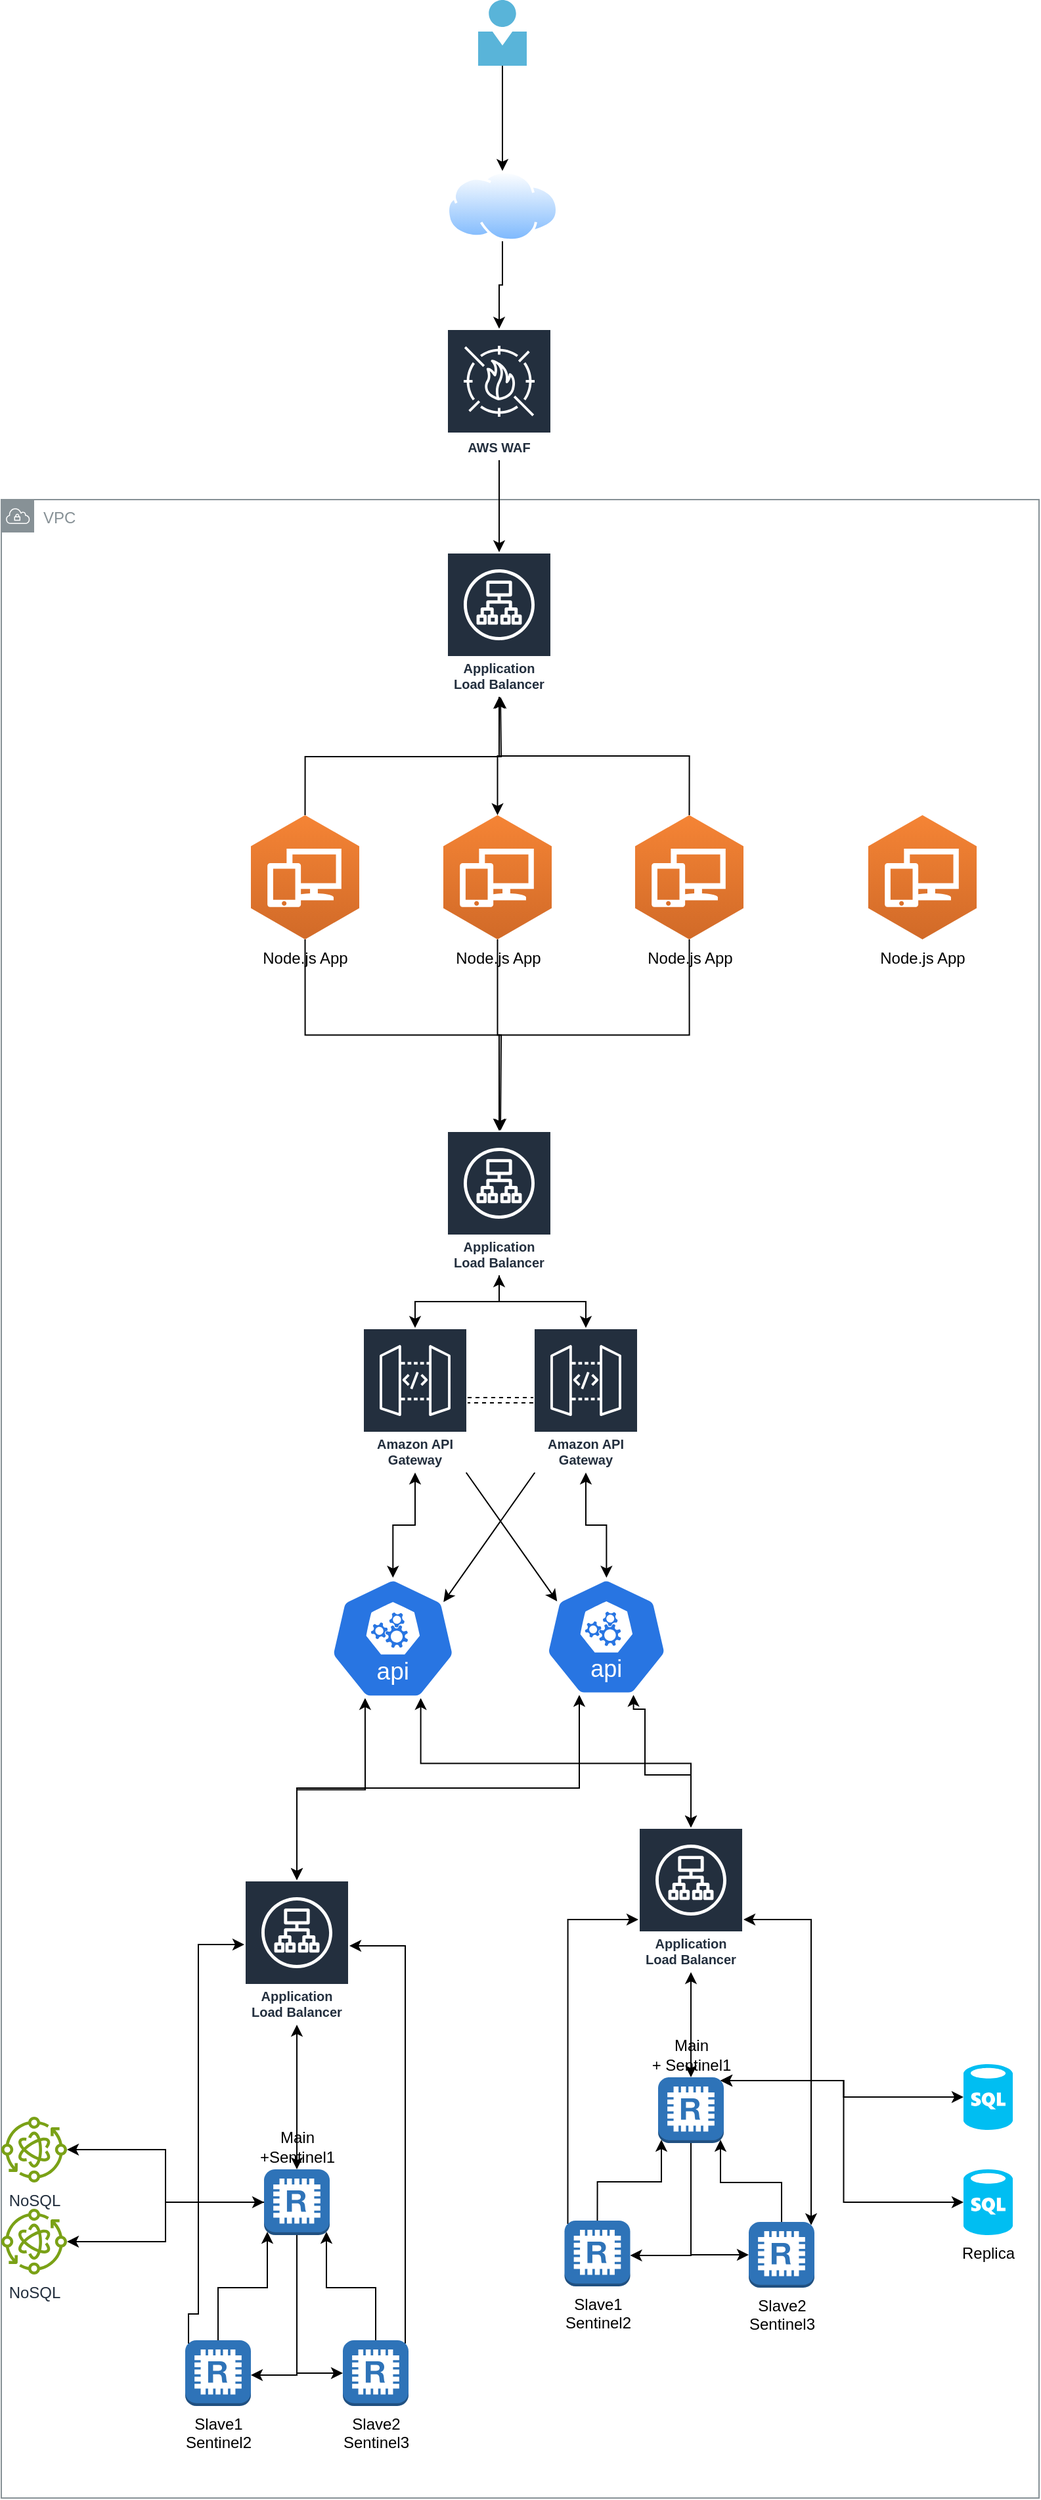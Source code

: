 <mxfile version="24.2.5" type="github">
  <diagram name="Strona-1" id="_UXoUQaS0UHk-LAeFGFy">
    <mxGraphModel dx="1434" dy="2043" grid="1" gridSize="10" guides="1" tooltips="1" connect="1" arrows="1" fold="1" page="1" pageScale="1" pageWidth="827" pageHeight="1169" math="0" shadow="0">
      <root>
        <mxCell id="0" />
        <mxCell id="1" parent="0" />
        <mxCell id="2yrz2G1F0jeu0n3cKdtY-82" value="VPC" style="sketch=0;outlineConnect=0;gradientColor=none;html=1;whiteSpace=wrap;fontSize=12;fontStyle=0;shape=mxgraph.aws4.group;grIcon=mxgraph.aws4.group_vpc;strokeColor=#879196;fillColor=none;verticalAlign=top;align=left;spacingLeft=30;fontColor=#879196;dashed=0;" parent="1" vertex="1">
          <mxGeometry x="20" y="-190" width="790" height="1520" as="geometry" />
        </mxCell>
        <mxCell id="2yrz2G1F0jeu0n3cKdtY-1" value="Replica&lt;div&gt;&lt;br&gt;&lt;/div&gt;" style="verticalLabelPosition=bottom;html=1;verticalAlign=top;align=center;strokeColor=none;fillColor=#00BEF2;shape=mxgraph.azure.sql_database;" parent="1" vertex="1">
          <mxGeometry x="752.5" y="1080" width="37.5" height="50" as="geometry" />
        </mxCell>
        <mxCell id="2yrz2G1F0jeu0n3cKdtY-2" value="" style="verticalLabelPosition=bottom;html=1;verticalAlign=top;align=center;strokeColor=none;fillColor=#00BEF2;shape=mxgraph.azure.sql_database;" parent="1" vertex="1">
          <mxGeometry x="752.5" y="1000" width="37.5" height="50" as="geometry" />
        </mxCell>
        <mxCell id="2yrz2G1F0jeu0n3cKdtY-3" value="NoSQL" style="sketch=0;outlineConnect=0;fontColor=#232F3E;gradientColor=none;fillColor=#7AA116;strokeColor=none;dashed=0;verticalLabelPosition=bottom;verticalAlign=top;align=center;html=1;fontSize=12;fontStyle=0;aspect=fixed;pointerEvents=1;shape=mxgraph.aws4.iot_greengrass_component_nucleus;" parent="1" vertex="1">
          <mxGeometry x="20" y="1110" width="50" height="50" as="geometry" />
        </mxCell>
        <mxCell id="2yrz2G1F0jeu0n3cKdtY-81" value="" style="edgeStyle=orthogonalEdgeStyle;rounded=0;orthogonalLoop=1;jettySize=auto;html=1;" parent="1" source="2yrz2G1F0jeu0n3cKdtY-4" target="2yrz2G1F0jeu0n3cKdtY-79" edge="1">
          <mxGeometry relative="1" as="geometry" />
        </mxCell>
        <mxCell id="2yrz2G1F0jeu0n3cKdtY-4" value="" style="image;sketch=0;aspect=fixed;html=1;points=[];align=center;fontSize=12;image=img/lib/mscae/Person.svg;" parent="1" vertex="1">
          <mxGeometry x="383" y="-570" width="37" height="50" as="geometry" />
        </mxCell>
        <mxCell id="2yrz2G1F0jeu0n3cKdtY-26" style="rounded=0;orthogonalLoop=1;jettySize=auto;html=1;exitX=0.9;exitY=0.2;exitDx=0;exitDy=0;exitPerimeter=0;strokeColor=default;startArrow=classic;startFill=1;endArrow=none;endFill=0;" parent="1" source="2yrz2G1F0jeu0n3cKdtY-5" target="2yrz2G1F0jeu0n3cKdtY-12" edge="1">
          <mxGeometry relative="1" as="geometry" />
        </mxCell>
        <mxCell id="2yrz2G1F0jeu0n3cKdtY-61" style="edgeStyle=orthogonalEdgeStyle;rounded=0;orthogonalLoop=1;jettySize=auto;html=1;exitX=0.28;exitY=0.99;exitDx=0;exitDy=0;exitPerimeter=0;startArrow=classic;startFill=1;" parent="1" source="2yrz2G1F0jeu0n3cKdtY-5" target="2yrz2G1F0jeu0n3cKdtY-54" edge="1">
          <mxGeometry relative="1" as="geometry" />
        </mxCell>
        <mxCell id="2yrz2G1F0jeu0n3cKdtY-63" style="edgeStyle=orthogonalEdgeStyle;rounded=0;orthogonalLoop=1;jettySize=auto;html=1;exitX=0.72;exitY=0.99;exitDx=0;exitDy=0;exitPerimeter=0;startArrow=classic;startFill=1;" parent="1" source="2yrz2G1F0jeu0n3cKdtY-5" target="2yrz2G1F0jeu0n3cKdtY-46" edge="1">
          <mxGeometry relative="1" as="geometry" />
        </mxCell>
        <mxCell id="2yrz2G1F0jeu0n3cKdtY-5" value="" style="aspect=fixed;sketch=0;html=1;dashed=0;whitespace=wrap;fillColor=#2875E2;strokeColor=#ffffff;points=[[0.005,0.63,0],[0.1,0.2,0],[0.9,0.2,0],[0.5,0,0],[0.995,0.63,0],[0.72,0.99,0],[0.5,1,0],[0.28,0.99,0]];shape=mxgraph.kubernetes.icon2;kubernetesLabel=1;prIcon=api;spacingBottom=0;spacingTop=70;" parent="1" vertex="1">
          <mxGeometry x="270" y="630" width="96.25" height="92.4" as="geometry" />
        </mxCell>
        <mxCell id="2yrz2G1F0jeu0n3cKdtY-23" value="" style="edgeStyle=orthogonalEdgeStyle;rounded=0;orthogonalLoop=1;jettySize=auto;html=1;shape=link;dashed=1;" parent="1" source="2yrz2G1F0jeu0n3cKdtY-6" target="2yrz2G1F0jeu0n3cKdtY-12" edge="1">
          <mxGeometry relative="1" as="geometry" />
        </mxCell>
        <mxCell id="2yrz2G1F0jeu0n3cKdtY-25" value="" style="edgeStyle=orthogonalEdgeStyle;rounded=0;orthogonalLoop=1;jettySize=auto;html=1;startArrow=classic;startFill=1;" parent="1" source="2yrz2G1F0jeu0n3cKdtY-6" target="2yrz2G1F0jeu0n3cKdtY-5" edge="1">
          <mxGeometry relative="1" as="geometry" />
        </mxCell>
        <mxCell id="2yrz2G1F0jeu0n3cKdtY-6" value="Amazon API Gateway" style="sketch=0;outlineConnect=0;fontColor=#232F3E;gradientColor=none;strokeColor=#ffffff;fillColor=#232F3E;dashed=0;verticalLabelPosition=middle;verticalAlign=bottom;align=center;html=1;whiteSpace=wrap;fontSize=10;fontStyle=1;spacing=3;shape=mxgraph.aws4.productIcon;prIcon=mxgraph.aws4.api_gateway;" parent="1" vertex="1">
          <mxGeometry x="295" y="440" width="80" height="110" as="geometry" />
        </mxCell>
        <mxCell id="2yrz2G1F0jeu0n3cKdtY-74" value="" style="edgeStyle=orthogonalEdgeStyle;rounded=0;orthogonalLoop=1;jettySize=auto;html=1;" parent="1" source="2yrz2G1F0jeu0n3cKdtY-8" target="2yrz2G1F0jeu0n3cKdtY-70" edge="1">
          <mxGeometry relative="1" as="geometry" />
        </mxCell>
        <mxCell id="2yrz2G1F0jeu0n3cKdtY-8" value="Application Load Balancer" style="sketch=0;outlineConnect=0;fontColor=#232F3E;gradientColor=none;strokeColor=#ffffff;fillColor=#232F3E;dashed=0;verticalLabelPosition=middle;verticalAlign=bottom;align=center;html=1;whiteSpace=wrap;fontSize=10;fontStyle=1;spacing=3;shape=mxgraph.aws4.productIcon;prIcon=mxgraph.aws4.application_load_balancer;" parent="1" vertex="1">
          <mxGeometry x="359" y="-150" width="80" height="110" as="geometry" />
        </mxCell>
        <mxCell id="2yrz2G1F0jeu0n3cKdtY-27" style="rounded=0;orthogonalLoop=1;jettySize=auto;html=1;exitX=0.1;exitY=0.2;exitDx=0;exitDy=0;exitPerimeter=0;startArrow=classic;startFill=1;endArrow=none;endFill=0;" parent="1" source="2yrz2G1F0jeu0n3cKdtY-11" target="2yrz2G1F0jeu0n3cKdtY-6" edge="1">
          <mxGeometry relative="1" as="geometry" />
        </mxCell>
        <mxCell id="2yrz2G1F0jeu0n3cKdtY-62" style="edgeStyle=orthogonalEdgeStyle;rounded=0;orthogonalLoop=1;jettySize=auto;html=1;exitX=0.72;exitY=0.99;exitDx=0;exitDy=0;exitPerimeter=0;startArrow=classic;startFill=1;" parent="1" source="2yrz2G1F0jeu0n3cKdtY-11" target="2yrz2G1F0jeu0n3cKdtY-46" edge="1">
          <mxGeometry relative="1" as="geometry">
            <Array as="points">
              <mxPoint x="501" y="730" />
              <mxPoint x="510" y="730" />
              <mxPoint x="510" y="780" />
              <mxPoint x="545" y="780" />
            </Array>
          </mxGeometry>
        </mxCell>
        <mxCell id="2yrz2G1F0jeu0n3cKdtY-64" style="edgeStyle=orthogonalEdgeStyle;rounded=0;orthogonalLoop=1;jettySize=auto;html=1;exitX=0.28;exitY=0.99;exitDx=0;exitDy=0;exitPerimeter=0;startArrow=classic;startFill=1;" parent="1" source="2yrz2G1F0jeu0n3cKdtY-11" target="2yrz2G1F0jeu0n3cKdtY-54" edge="1">
          <mxGeometry relative="1" as="geometry" />
        </mxCell>
        <mxCell id="2yrz2G1F0jeu0n3cKdtY-11" value="" style="aspect=fixed;sketch=0;html=1;dashed=0;whitespace=wrap;fillColor=#2875E2;strokeColor=#ffffff;points=[[0.005,0.63,0],[0.1,0.2,0],[0.9,0.2,0],[0.5,0,0],[0.995,0.63,0],[0.72,0.99,0],[0.5,1,0],[0.28,0.99,0]];shape=mxgraph.kubernetes.icon2;kubernetesLabel=1;prIcon=api;spacingBottom=0;spacingTop=70;" parent="1" vertex="1">
          <mxGeometry x="433.75" y="630" width="93.75" height="90" as="geometry" />
        </mxCell>
        <mxCell id="2yrz2G1F0jeu0n3cKdtY-24" value="" style="edgeStyle=orthogonalEdgeStyle;rounded=0;orthogonalLoop=1;jettySize=auto;html=1;startArrow=classic;startFill=1;" parent="1" source="2yrz2G1F0jeu0n3cKdtY-12" target="2yrz2G1F0jeu0n3cKdtY-11" edge="1">
          <mxGeometry relative="1" as="geometry" />
        </mxCell>
        <mxCell id="2yrz2G1F0jeu0n3cKdtY-30" value="" style="edgeStyle=orthogonalEdgeStyle;rounded=0;orthogonalLoop=1;jettySize=auto;html=1;startArrow=classic;startFill=1;endArrow=classic;endFill=1;" parent="1" source="2yrz2G1F0jeu0n3cKdtY-12" target="2yrz2G1F0jeu0n3cKdtY-13" edge="1">
          <mxGeometry relative="1" as="geometry" />
        </mxCell>
        <mxCell id="2yrz2G1F0jeu0n3cKdtY-12" value="Amazon API Gateway" style="sketch=0;outlineConnect=0;fontColor=#232F3E;gradientColor=none;strokeColor=#ffffff;fillColor=#232F3E;dashed=0;verticalLabelPosition=middle;verticalAlign=bottom;align=center;html=1;whiteSpace=wrap;fontSize=10;fontStyle=1;spacing=3;shape=mxgraph.aws4.productIcon;prIcon=mxgraph.aws4.api_gateway;" parent="1" vertex="1">
          <mxGeometry x="425" y="440" width="80" height="110" as="geometry" />
        </mxCell>
        <mxCell id="2yrz2G1F0jeu0n3cKdtY-28" value="" style="edgeStyle=orthogonalEdgeStyle;rounded=0;orthogonalLoop=1;jettySize=auto;html=1;" parent="1" source="2yrz2G1F0jeu0n3cKdtY-13" target="2yrz2G1F0jeu0n3cKdtY-6" edge="1">
          <mxGeometry relative="1" as="geometry" />
        </mxCell>
        <mxCell id="2yrz2G1F0jeu0n3cKdtY-13" value="Application Load Balancer" style="sketch=0;outlineConnect=0;fontColor=#232F3E;gradientColor=none;strokeColor=#ffffff;fillColor=#232F3E;dashed=0;verticalLabelPosition=middle;verticalAlign=bottom;align=center;html=1;whiteSpace=wrap;fontSize=10;fontStyle=1;spacing=3;shape=mxgraph.aws4.productIcon;prIcon=mxgraph.aws4.application_load_balancer;" parent="1" vertex="1">
          <mxGeometry x="359" y="290" width="80" height="110" as="geometry" />
        </mxCell>
        <mxCell id="2yrz2G1F0jeu0n3cKdtY-72" style="edgeStyle=orthogonalEdgeStyle;rounded=0;orthogonalLoop=1;jettySize=auto;html=1;exitX=0.5;exitY=1;exitDx=0;exitDy=0;exitPerimeter=0;" parent="1" source="2yrz2G1F0jeu0n3cKdtY-14" target="2yrz2G1F0jeu0n3cKdtY-13" edge="1">
          <mxGeometry relative="1" as="geometry" />
        </mxCell>
        <mxCell id="2yrz2G1F0jeu0n3cKdtY-75" style="edgeStyle=orthogonalEdgeStyle;rounded=0;orthogonalLoop=1;jettySize=auto;html=1;exitX=0.5;exitY=0;exitDx=0;exitDy=0;exitPerimeter=0;" parent="1" source="2yrz2G1F0jeu0n3cKdtY-14" target="2yrz2G1F0jeu0n3cKdtY-8" edge="1">
          <mxGeometry relative="1" as="geometry" />
        </mxCell>
        <mxCell id="2yrz2G1F0jeu0n3cKdtY-14" value="Node.js App" style="outlineConnect=0;dashed=0;verticalLabelPosition=bottom;verticalAlign=top;align=center;html=1;shape=mxgraph.aws3.workspaces;fillColor=#D16A28;gradientColor=#F58435;gradientDirection=north;" parent="1" vertex="1">
          <mxGeometry x="502.5" y="50" width="82.5" height="94.5" as="geometry" />
        </mxCell>
        <mxCell id="2yrz2G1F0jeu0n3cKdtY-73" style="edgeStyle=orthogonalEdgeStyle;rounded=0;orthogonalLoop=1;jettySize=auto;html=1;exitX=0.5;exitY=1;exitDx=0;exitDy=0;exitPerimeter=0;" parent="1" source="2yrz2G1F0jeu0n3cKdtY-15" edge="1">
          <mxGeometry relative="1" as="geometry">
            <mxPoint x="400" y="290" as="targetPoint" />
          </mxGeometry>
        </mxCell>
        <mxCell id="2yrz2G1F0jeu0n3cKdtY-76" style="edgeStyle=orthogonalEdgeStyle;rounded=0;orthogonalLoop=1;jettySize=auto;html=1;exitX=0.5;exitY=0;exitDx=0;exitDy=0;exitPerimeter=0;" parent="1" source="2yrz2G1F0jeu0n3cKdtY-15" edge="1">
          <mxGeometry relative="1" as="geometry">
            <mxPoint x="400" y="-40" as="targetPoint" />
          </mxGeometry>
        </mxCell>
        <mxCell id="2yrz2G1F0jeu0n3cKdtY-15" value="Node.js App" style="outlineConnect=0;dashed=0;verticalLabelPosition=bottom;verticalAlign=top;align=center;html=1;shape=mxgraph.aws3.workspaces;fillColor=#D16A28;gradientColor=#F58435;gradientDirection=north;" parent="1" vertex="1">
          <mxGeometry x="210" y="50" width="82.5" height="94.5" as="geometry" />
        </mxCell>
        <mxCell id="2yrz2G1F0jeu0n3cKdtY-18" value="Main&lt;div&gt;+ Sentinel1&lt;/div&gt;" style="outlineConnect=0;dashed=0;verticalLabelPosition=top;verticalAlign=bottom;align=center;html=1;shape=mxgraph.aws3.redis;fillColor=#2E73B8;gradientColor=none;labelPosition=center;" parent="1" vertex="1">
          <mxGeometry x="520" y="1010" width="50" height="50" as="geometry" />
        </mxCell>
        <mxCell id="2yrz2G1F0jeu0n3cKdtY-33" value="" style="edgeStyle=orthogonalEdgeStyle;rounded=0;orthogonalLoop=1;jettySize=auto;html=1;" parent="1" source="2yrz2G1F0jeu0n3cKdtY-20" target="2yrz2G1F0jeu0n3cKdtY-31" edge="1">
          <mxGeometry relative="1" as="geometry" />
        </mxCell>
        <mxCell id="2yrz2G1F0jeu0n3cKdtY-34" style="edgeStyle=orthogonalEdgeStyle;rounded=0;orthogonalLoop=1;jettySize=auto;html=1;exitX=0;exitY=0.5;exitDx=0;exitDy=0;exitPerimeter=0;startArrow=classic;startFill=1;" parent="1" source="2yrz2G1F0jeu0n3cKdtY-20" target="2yrz2G1F0jeu0n3cKdtY-3" edge="1">
          <mxGeometry relative="1" as="geometry" />
        </mxCell>
        <mxCell id="2yrz2G1F0jeu0n3cKdtY-20" value="Main&lt;div&gt;+Sentinel1&lt;/div&gt;" style="outlineConnect=0;dashed=0;verticalLabelPosition=top;verticalAlign=bottom;align=center;html=1;shape=mxgraph.aws3.redis;fillColor=#2E73B8;gradientColor=none;labelPosition=center;" parent="1" vertex="1">
          <mxGeometry x="220" y="1080" width="50" height="50" as="geometry" />
        </mxCell>
        <mxCell id="2yrz2G1F0jeu0n3cKdtY-21" style="edgeStyle=orthogonalEdgeStyle;rounded=0;orthogonalLoop=1;jettySize=auto;html=1;exitX=0.95;exitY=0.05;exitDx=0;exitDy=0;exitPerimeter=0;entryX=0;entryY=0.5;entryDx=0;entryDy=0;entryPerimeter=0;startArrow=classic;startFill=1;" parent="1" source="2yrz2G1F0jeu0n3cKdtY-18" target="2yrz2G1F0jeu0n3cKdtY-1" edge="1">
          <mxGeometry relative="1" as="geometry" />
        </mxCell>
        <mxCell id="2yrz2G1F0jeu0n3cKdtY-22" style="edgeStyle=orthogonalEdgeStyle;rounded=0;orthogonalLoop=1;jettySize=auto;html=1;exitX=0.95;exitY=0.05;exitDx=0;exitDy=0;exitPerimeter=0;entryX=0;entryY=0.5;entryDx=0;entryDy=0;entryPerimeter=0;startArrow=classic;startFill=1;" parent="1" source="2yrz2G1F0jeu0n3cKdtY-18" target="2yrz2G1F0jeu0n3cKdtY-2" edge="1">
          <mxGeometry relative="1" as="geometry" />
        </mxCell>
        <mxCell id="2yrz2G1F0jeu0n3cKdtY-31" value="NoSQL" style="sketch=0;outlineConnect=0;fontColor=#232F3E;gradientColor=none;fillColor=#7AA116;strokeColor=none;dashed=0;verticalLabelPosition=bottom;verticalAlign=top;align=center;html=1;fontSize=12;fontStyle=0;aspect=fixed;pointerEvents=1;shape=mxgraph.aws4.iot_greengrass_component_nucleus;" parent="1" vertex="1">
          <mxGeometry x="20" y="1040" width="50" height="50" as="geometry" />
        </mxCell>
        <mxCell id="2yrz2G1F0jeu0n3cKdtY-57" style="edgeStyle=orthogonalEdgeStyle;rounded=0;orthogonalLoop=1;jettySize=auto;html=1;exitX=0.95;exitY=0.05;exitDx=0;exitDy=0;exitPerimeter=0;startArrow=classic;startFill=1;" parent="1" source="2yrz2G1F0jeu0n3cKdtY-40" target="2yrz2G1F0jeu0n3cKdtY-46" edge="1">
          <mxGeometry relative="1" as="geometry">
            <mxPoint x="610" y="890" as="targetPoint" />
            <Array as="points">
              <mxPoint x="637" y="890" />
            </Array>
          </mxGeometry>
        </mxCell>
        <mxCell id="2yrz2G1F0jeu0n3cKdtY-40" value="Slave2&lt;div&gt;Sentinel3&lt;/div&gt;" style="outlineConnect=0;dashed=0;verticalLabelPosition=bottom;verticalAlign=top;align=center;html=1;shape=mxgraph.aws3.redis;fillColor=#2E73B8;gradientColor=none;" parent="1" vertex="1">
          <mxGeometry x="589" y="1120" width="50" height="50" as="geometry" />
        </mxCell>
        <mxCell id="2yrz2G1F0jeu0n3cKdtY-58" style="edgeStyle=orthogonalEdgeStyle;rounded=0;orthogonalLoop=1;jettySize=auto;html=1;exitX=0.05;exitY=0.05;exitDx=0;exitDy=0;exitPerimeter=0;" parent="1" source="2yrz2G1F0jeu0n3cKdtY-41" target="2yrz2G1F0jeu0n3cKdtY-46" edge="1">
          <mxGeometry relative="1" as="geometry">
            <mxPoint x="490" y="880" as="targetPoint" />
            <Array as="points">
              <mxPoint x="451" y="890" />
            </Array>
          </mxGeometry>
        </mxCell>
        <mxCell id="2yrz2G1F0jeu0n3cKdtY-41" value="Slave1&lt;div&gt;Sentinel2&lt;/div&gt;" style="outlineConnect=0;dashed=0;verticalLabelPosition=bottom;verticalAlign=top;align=center;html=1;shape=mxgraph.aws3.redis;fillColor=#2E73B8;gradientColor=none;" parent="1" vertex="1">
          <mxGeometry x="448.75" y="1119" width="50" height="50" as="geometry" />
        </mxCell>
        <mxCell id="2yrz2G1F0jeu0n3cKdtY-42" style="edgeStyle=orthogonalEdgeStyle;rounded=0;orthogonalLoop=1;jettySize=auto;html=1;exitX=0.5;exitY=1;exitDx=0;exitDy=0;exitPerimeter=0;entryX=1;entryY=0.53;entryDx=0;entryDy=0;entryPerimeter=0;" parent="1" source="2yrz2G1F0jeu0n3cKdtY-18" target="2yrz2G1F0jeu0n3cKdtY-41" edge="1">
          <mxGeometry relative="1" as="geometry" />
        </mxCell>
        <mxCell id="2yrz2G1F0jeu0n3cKdtY-43" style="edgeStyle=orthogonalEdgeStyle;rounded=0;orthogonalLoop=1;jettySize=auto;html=1;exitX=0.5;exitY=1;exitDx=0;exitDy=0;exitPerimeter=0;entryX=0;entryY=0.5;entryDx=0;entryDy=0;entryPerimeter=0;" parent="1" source="2yrz2G1F0jeu0n3cKdtY-18" target="2yrz2G1F0jeu0n3cKdtY-40" edge="1">
          <mxGeometry relative="1" as="geometry" />
        </mxCell>
        <mxCell id="2yrz2G1F0jeu0n3cKdtY-44" style="edgeStyle=orthogonalEdgeStyle;rounded=0;orthogonalLoop=1;jettySize=auto;html=1;exitX=0.5;exitY=0;exitDx=0;exitDy=0;exitPerimeter=0;entryX=0.05;entryY=0.95;entryDx=0;entryDy=0;entryPerimeter=0;" parent="1" source="2yrz2G1F0jeu0n3cKdtY-41" target="2yrz2G1F0jeu0n3cKdtY-18" edge="1">
          <mxGeometry relative="1" as="geometry" />
        </mxCell>
        <mxCell id="2yrz2G1F0jeu0n3cKdtY-45" style="edgeStyle=orthogonalEdgeStyle;rounded=0;orthogonalLoop=1;jettySize=auto;html=1;exitX=0.5;exitY=0;exitDx=0;exitDy=0;exitPerimeter=0;entryX=0.95;entryY=0.95;entryDx=0;entryDy=0;entryPerimeter=0;" parent="1" source="2yrz2G1F0jeu0n3cKdtY-40" target="2yrz2G1F0jeu0n3cKdtY-18" edge="1">
          <mxGeometry relative="1" as="geometry" />
        </mxCell>
        <mxCell id="2yrz2G1F0jeu0n3cKdtY-56" value="" style="edgeStyle=orthogonalEdgeStyle;rounded=0;orthogonalLoop=1;jettySize=auto;html=1;startArrow=classic;startFill=1;" parent="1" source="2yrz2G1F0jeu0n3cKdtY-46" target="2yrz2G1F0jeu0n3cKdtY-18" edge="1">
          <mxGeometry relative="1" as="geometry" />
        </mxCell>
        <mxCell id="2yrz2G1F0jeu0n3cKdtY-46" value="Application Load Balancer" style="sketch=0;outlineConnect=0;fontColor=#232F3E;gradientColor=none;strokeColor=#ffffff;fillColor=#232F3E;dashed=0;verticalLabelPosition=middle;verticalAlign=bottom;align=center;html=1;whiteSpace=wrap;fontSize=10;fontStyle=1;spacing=3;shape=mxgraph.aws4.productIcon;prIcon=mxgraph.aws4.application_load_balancer;" parent="1" vertex="1">
          <mxGeometry x="505" y="820" width="80" height="110" as="geometry" />
        </mxCell>
        <mxCell id="2yrz2G1F0jeu0n3cKdtY-60" style="edgeStyle=orthogonalEdgeStyle;rounded=0;orthogonalLoop=1;jettySize=auto;html=1;exitX=0.95;exitY=0.05;exitDx=0;exitDy=0;exitPerimeter=0;" parent="1" source="2yrz2G1F0jeu0n3cKdtY-47" target="2yrz2G1F0jeu0n3cKdtY-54" edge="1">
          <mxGeometry relative="1" as="geometry">
            <mxPoint x="290" y="910" as="targetPoint" />
            <Array as="points">
              <mxPoint x="327" y="910" />
            </Array>
          </mxGeometry>
        </mxCell>
        <mxCell id="2yrz2G1F0jeu0n3cKdtY-47" value="Slave2&lt;div&gt;Sentinel3&lt;/div&gt;" style="outlineConnect=0;dashed=0;verticalLabelPosition=bottom;verticalAlign=top;align=center;html=1;shape=mxgraph.aws3.redis;fillColor=#2E73B8;gradientColor=none;" parent="1" vertex="1">
          <mxGeometry x="280" y="1210" width="50" height="50" as="geometry" />
        </mxCell>
        <mxCell id="2yrz2G1F0jeu0n3cKdtY-48" value="Slave1&lt;div&gt;Sentinel2&lt;/div&gt;" style="outlineConnect=0;dashed=0;verticalLabelPosition=bottom;verticalAlign=top;align=center;html=1;shape=mxgraph.aws3.redis;fillColor=#2E73B8;gradientColor=none;" parent="1" vertex="1">
          <mxGeometry x="160" y="1210" width="50" height="50" as="geometry" />
        </mxCell>
        <mxCell id="2yrz2G1F0jeu0n3cKdtY-49" style="edgeStyle=orthogonalEdgeStyle;rounded=0;orthogonalLoop=1;jettySize=auto;html=1;exitX=0.5;exitY=1;exitDx=0;exitDy=0;exitPerimeter=0;entryX=1;entryY=0.53;entryDx=0;entryDy=0;entryPerimeter=0;" parent="1" source="2yrz2G1F0jeu0n3cKdtY-20" target="2yrz2G1F0jeu0n3cKdtY-48" edge="1">
          <mxGeometry relative="1" as="geometry" />
        </mxCell>
        <mxCell id="2yrz2G1F0jeu0n3cKdtY-50" style="edgeStyle=orthogonalEdgeStyle;rounded=0;orthogonalLoop=1;jettySize=auto;html=1;exitX=0.5;exitY=1;exitDx=0;exitDy=0;exitPerimeter=0;entryX=0;entryY=0.5;entryDx=0;entryDy=0;entryPerimeter=0;" parent="1" source="2yrz2G1F0jeu0n3cKdtY-20" target="2yrz2G1F0jeu0n3cKdtY-47" edge="1">
          <mxGeometry relative="1" as="geometry" />
        </mxCell>
        <mxCell id="2yrz2G1F0jeu0n3cKdtY-51" style="edgeStyle=orthogonalEdgeStyle;rounded=0;orthogonalLoop=1;jettySize=auto;html=1;exitX=0.5;exitY=0;exitDx=0;exitDy=0;exitPerimeter=0;entryX=0.95;entryY=0.95;entryDx=0;entryDy=0;entryPerimeter=0;" parent="1" source="2yrz2G1F0jeu0n3cKdtY-47" target="2yrz2G1F0jeu0n3cKdtY-20" edge="1">
          <mxGeometry relative="1" as="geometry" />
        </mxCell>
        <mxCell id="2yrz2G1F0jeu0n3cKdtY-52" style="edgeStyle=orthogonalEdgeStyle;rounded=0;orthogonalLoop=1;jettySize=auto;html=1;exitX=0.5;exitY=0;exitDx=0;exitDy=0;exitPerimeter=0;entryX=0.05;entryY=0.95;entryDx=0;entryDy=0;entryPerimeter=0;" parent="1" source="2yrz2G1F0jeu0n3cKdtY-48" target="2yrz2G1F0jeu0n3cKdtY-20" edge="1">
          <mxGeometry relative="1" as="geometry" />
        </mxCell>
        <mxCell id="2yrz2G1F0jeu0n3cKdtY-55" value="" style="edgeStyle=orthogonalEdgeStyle;rounded=0;orthogonalLoop=1;jettySize=auto;html=1;startArrow=classic;startFill=1;" parent="1" source="2yrz2G1F0jeu0n3cKdtY-54" target="2yrz2G1F0jeu0n3cKdtY-20" edge="1">
          <mxGeometry relative="1" as="geometry" />
        </mxCell>
        <mxCell id="2yrz2G1F0jeu0n3cKdtY-54" value="Application Load Balancer" style="sketch=0;outlineConnect=0;fontColor=#232F3E;gradientColor=none;strokeColor=#ffffff;fillColor=#232F3E;dashed=0;verticalLabelPosition=middle;verticalAlign=bottom;align=center;html=1;whiteSpace=wrap;fontSize=10;fontStyle=1;spacing=3;shape=mxgraph.aws4.productIcon;prIcon=mxgraph.aws4.application_load_balancer;" parent="1" vertex="1">
          <mxGeometry x="205" y="860" width="80" height="110" as="geometry" />
        </mxCell>
        <mxCell id="2yrz2G1F0jeu0n3cKdtY-59" style="edgeStyle=orthogonalEdgeStyle;rounded=0;orthogonalLoop=1;jettySize=auto;html=1;exitX=0.05;exitY=0.05;exitDx=0;exitDy=0;exitPerimeter=0;" parent="1" source="2yrz2G1F0jeu0n3cKdtY-48" edge="1">
          <mxGeometry relative="1" as="geometry">
            <mxPoint x="205" y="909" as="targetPoint" />
            <mxPoint x="160" y="1190" as="sourcePoint" />
            <Array as="points">
              <mxPoint x="163" y="1190" />
              <mxPoint x="170" y="1190" />
              <mxPoint x="170" y="909" />
            </Array>
          </mxGeometry>
        </mxCell>
        <mxCell id="2yrz2G1F0jeu0n3cKdtY-71" value="" style="edgeStyle=orthogonalEdgeStyle;rounded=0;orthogonalLoop=1;jettySize=auto;html=1;" parent="1" source="2yrz2G1F0jeu0n3cKdtY-70" target="2yrz2G1F0jeu0n3cKdtY-13" edge="1">
          <mxGeometry relative="1" as="geometry" />
        </mxCell>
        <mxCell id="2yrz2G1F0jeu0n3cKdtY-70" value="Node.js App" style="outlineConnect=0;dashed=0;verticalLabelPosition=bottom;verticalAlign=top;align=center;html=1;shape=mxgraph.aws3.workspaces;fillColor=#D16A28;gradientColor=#F58435;gradientDirection=north;" parent="1" vertex="1">
          <mxGeometry x="356.5" y="50" width="82.5" height="94.5" as="geometry" />
        </mxCell>
        <mxCell id="2yrz2G1F0jeu0n3cKdtY-78" value="" style="edgeStyle=orthogonalEdgeStyle;rounded=0;orthogonalLoop=1;jettySize=auto;html=1;" parent="1" source="2yrz2G1F0jeu0n3cKdtY-77" target="2yrz2G1F0jeu0n3cKdtY-8" edge="1">
          <mxGeometry relative="1" as="geometry" />
        </mxCell>
        <mxCell id="2yrz2G1F0jeu0n3cKdtY-77" value="AWS WAF" style="sketch=0;outlineConnect=0;fontColor=#232F3E;gradientColor=none;strokeColor=#ffffff;fillColor=#232F3E;dashed=0;verticalLabelPosition=middle;verticalAlign=bottom;align=center;html=1;whiteSpace=wrap;fontSize=10;fontStyle=1;spacing=3;shape=mxgraph.aws4.productIcon;prIcon=mxgraph.aws4.waf;" parent="1" vertex="1">
          <mxGeometry x="359" y="-320" width="80" height="100" as="geometry" />
        </mxCell>
        <mxCell id="2yrz2G1F0jeu0n3cKdtY-80" value="" style="edgeStyle=orthogonalEdgeStyle;rounded=0;orthogonalLoop=1;jettySize=auto;html=1;" parent="1" source="2yrz2G1F0jeu0n3cKdtY-79" target="2yrz2G1F0jeu0n3cKdtY-77" edge="1">
          <mxGeometry relative="1" as="geometry" />
        </mxCell>
        <mxCell id="2yrz2G1F0jeu0n3cKdtY-79" value="" style="image;aspect=fixed;perimeter=ellipsePerimeter;html=1;align=center;shadow=0;dashed=0;spacingTop=3;image=img/lib/active_directory/internet_cloud.svg;" parent="1" vertex="1">
          <mxGeometry x="359" y="-440" width="85" height="53.55" as="geometry" />
        </mxCell>
        <mxCell id="zY1w6VsLedXsjwfFw7Vq-1" value="Node.js App" style="outlineConnect=0;dashed=0;verticalLabelPosition=bottom;verticalAlign=top;align=center;html=1;shape=mxgraph.aws3.workspaces;fillColor=#D16A28;gradientColor=#F58435;gradientDirection=north;" vertex="1" parent="1">
          <mxGeometry x="680" y="50" width="82.5" height="94.5" as="geometry" />
        </mxCell>
      </root>
    </mxGraphModel>
  </diagram>
</mxfile>
